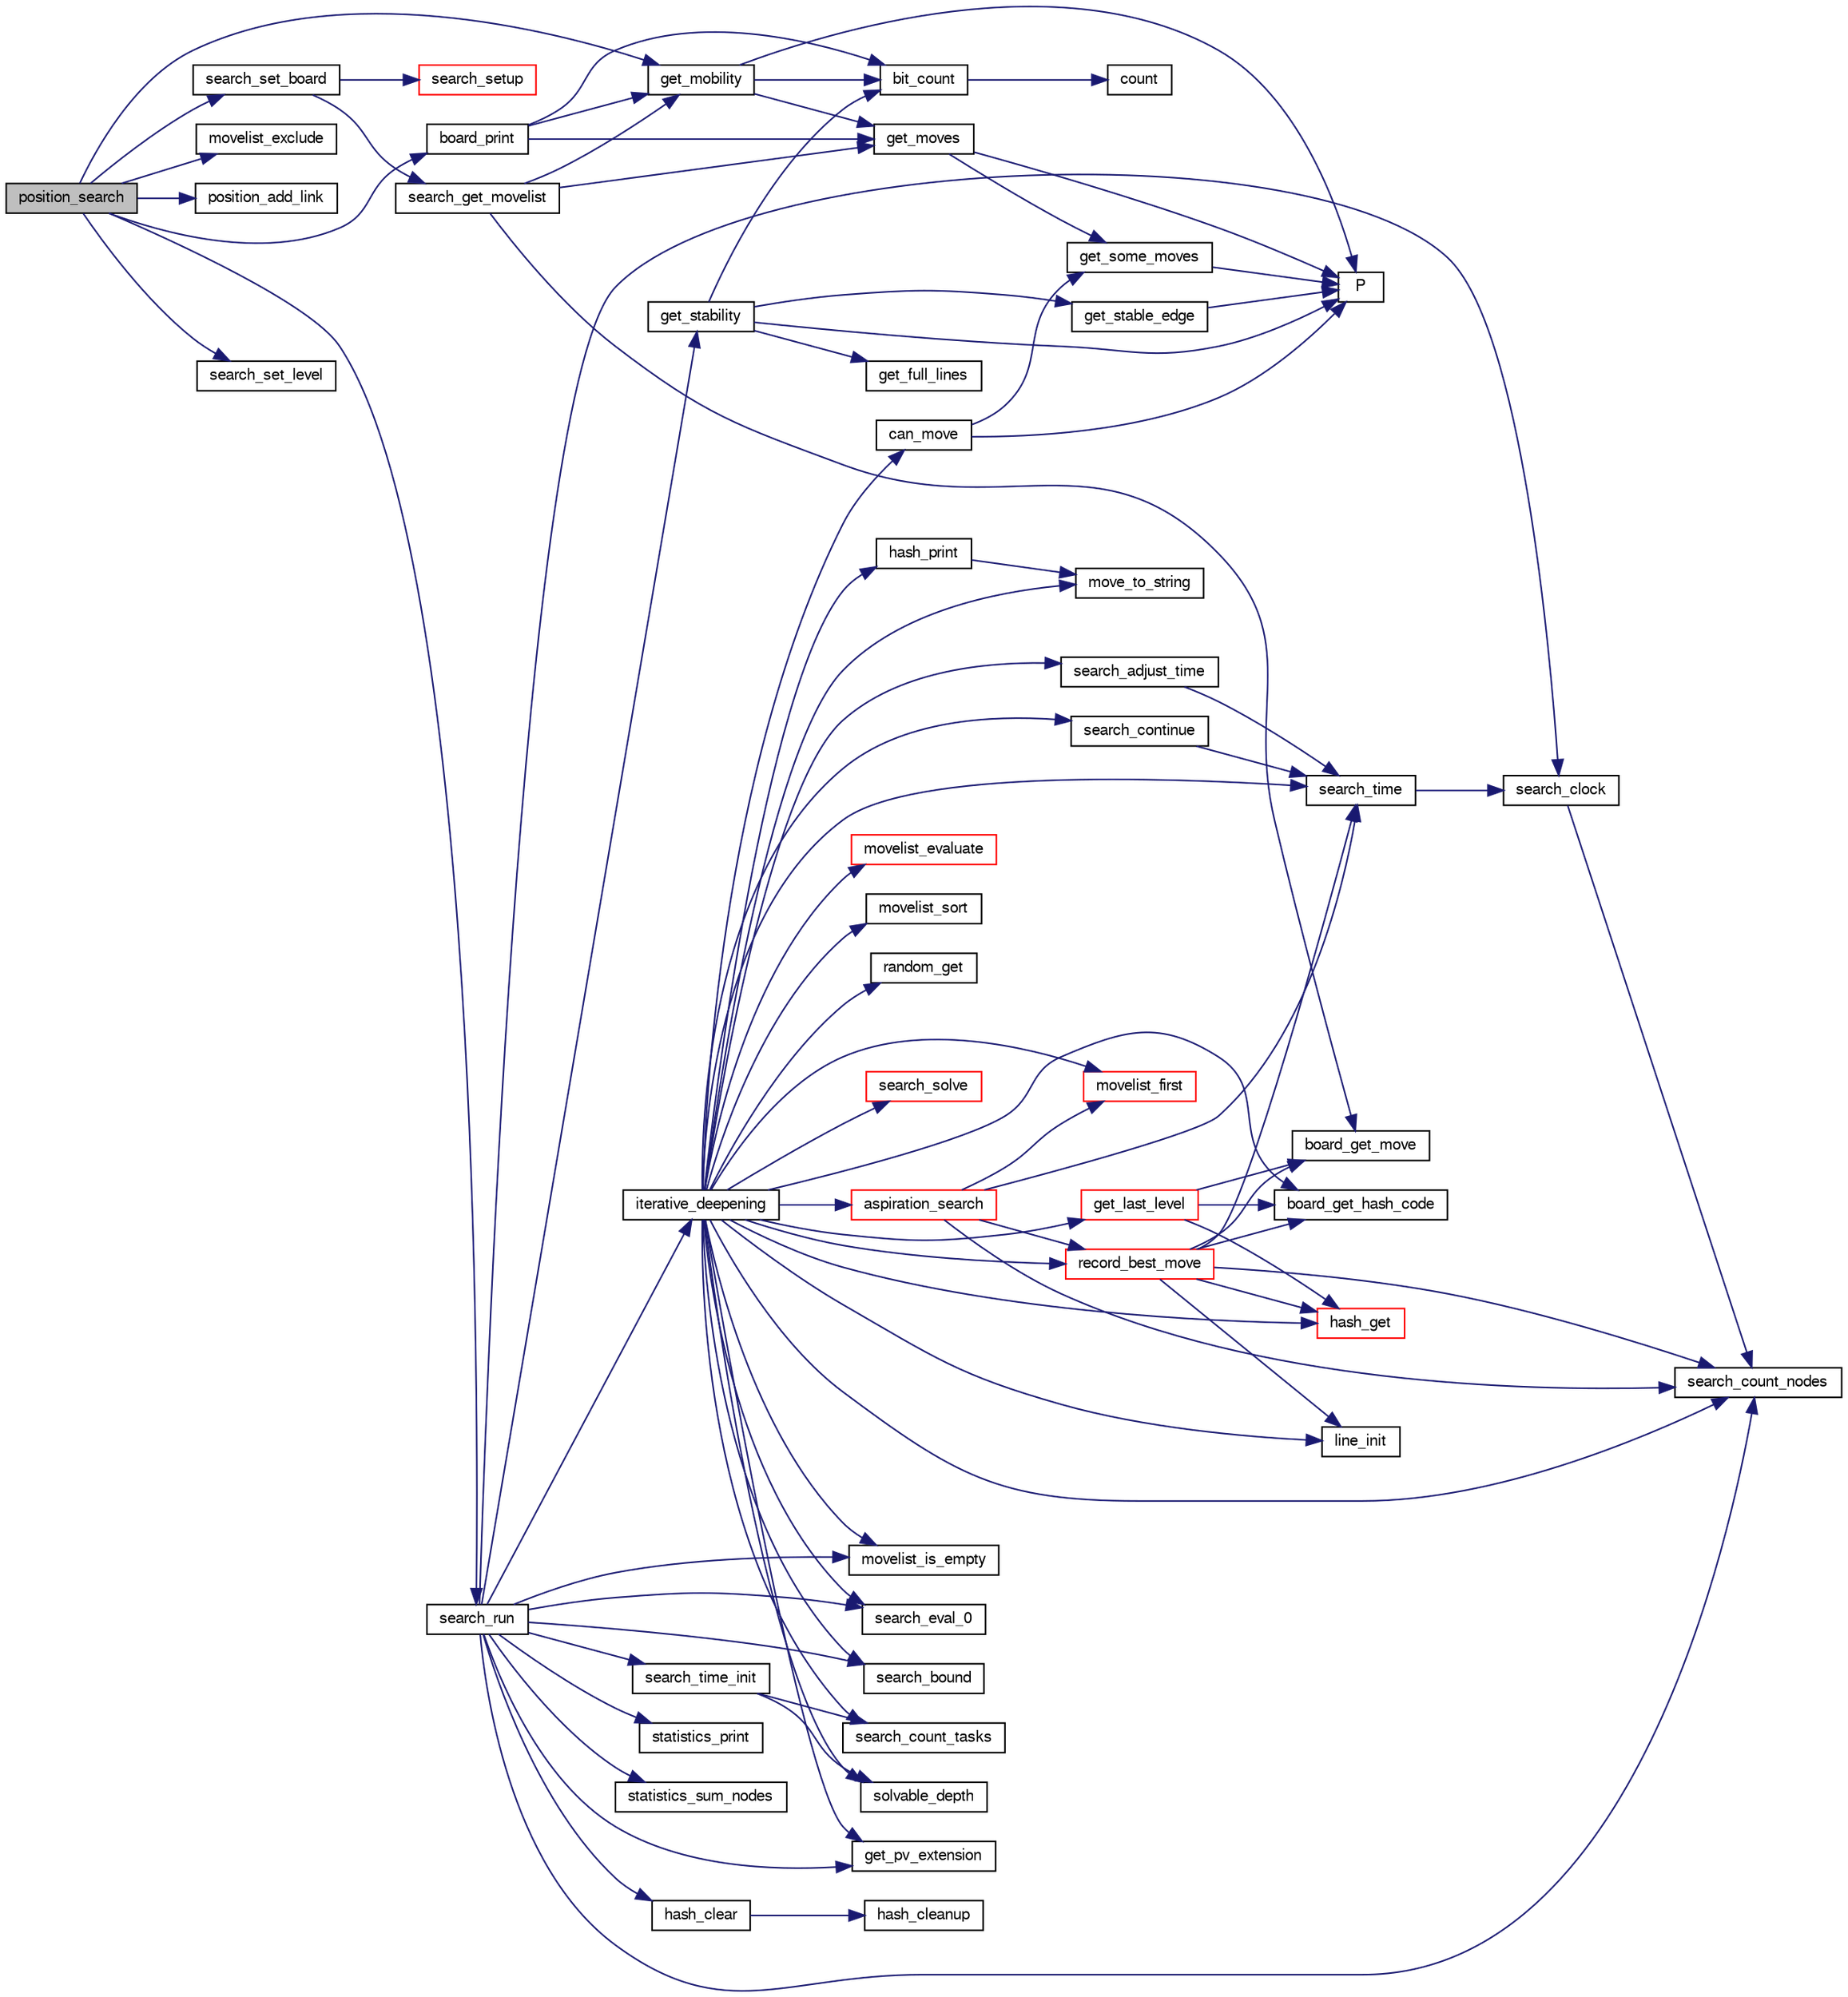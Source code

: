 digraph "position_search"
{
 // LATEX_PDF_SIZE
  bgcolor="transparent";
  edge [fontname="FreeSans",fontsize="10",labelfontname="FreeSans",labelfontsize="10"];
  node [fontname="FreeSans",fontsize="10",shape=record];
  rankdir="LR";
  Node1 [label="position_search",height=0.2,width=0.4,color="black", fillcolor="grey75", style="filled", fontcolor="black",tooltip="Evaluate a position."];
  Node1 -> Node2 [color="midnightblue",fontsize="10",style="solid",fontname="FreeSans"];
  Node2 [label="board_print",height=0.2,width=0.4,color="black",URL="$board_8c.html#a27ccb92684d9e7194eeb3bc34311ad55",tooltip="Print out the board."];
  Node2 -> Node3 [color="midnightblue",fontsize="10",style="solid",fontname="FreeSans"];
  Node3 [label="bit_count",height=0.2,width=0.4,color="black",URL="$bit_8c.html#a830fec0a90989da1f1900ff609b92167",tooltip="Count the number of bits set to one in an unsigned long long."];
  Node3 -> Node4 [color="midnightblue",fontsize="10",style="solid",fontname="FreeSans"];
  Node4 [label="count",height=0.2,width=0.4,color="black",URL="$generate__flip_8c.html#a1a1d6a2cdbded5c35040f6555e948770",tooltip=" "];
  Node2 -> Node5 [color="midnightblue",fontsize="10",style="solid",fontname="FreeSans"];
  Node5 [label="get_mobility",height=0.2,width=0.4,color="black",URL="$board_8c.html#a7509639c4e49c56fe83b3d978580ed42",tooltip="Count legal moves."];
  Node5 -> Node3 [color="midnightblue",fontsize="10",style="solid",fontname="FreeSans"];
  Node5 -> Node6 [color="midnightblue",fontsize="10",style="solid",fontname="FreeSans"];
  Node6 [label="get_moves",height=0.2,width=0.4,color="black",URL="$board_8c.html#a7610dc936a6aea22b3c5e162f722a7a1",tooltip="Get legal moves."];
  Node6 -> Node7 [color="midnightblue",fontsize="10",style="solid",fontname="FreeSans"];
  Node7 [label="get_some_moves",height=0.2,width=0.4,color="black",URL="$board_8c.html#a5db071e3e4d26a0b7d6425bb6333dd7f",tooltip="Get a part of the moves."];
  Node7 -> Node8 [color="midnightblue",fontsize="10",style="solid",fontname="FreeSans"];
  Node8 [label="P",height=0.2,width=0.4,color="black",URL="$generate__flip_8c.html#a11481f01e169aee1117c83a352c22222",tooltip=" "];
  Node6 -> Node8 [color="midnightblue",fontsize="10",style="solid",fontname="FreeSans"];
  Node5 -> Node8 [color="midnightblue",fontsize="10",style="solid",fontname="FreeSans"];
  Node2 -> Node6 [color="midnightblue",fontsize="10",style="solid",fontname="FreeSans"];
  Node1 -> Node5 [color="midnightblue",fontsize="10",style="solid",fontname="FreeSans"];
  Node1 -> Node9 [color="midnightblue",fontsize="10",style="solid",fontname="FreeSans"];
  Node9 [label="movelist_exclude",height=0.2,width=0.4,color="black",URL="$move_8c.html#aaca84d935896de10246179ca27982929",tooltip="Exclude a move."];
  Node1 -> Node10 [color="midnightblue",fontsize="10",style="solid",fontname="FreeSans"];
  Node10 [label="position_add_link",height=0.2,width=0.4,color="black",URL="$book_8c.html#a0eedc9affda50d2b2a9b1af30812a149",tooltip="Add a link to this position."];
  Node1 -> Node11 [color="midnightblue",fontsize="10",style="solid",fontname="FreeSans"];
  Node11 [label="search_run",height=0.2,width=0.4,color="black",URL="$root_8c.html#ae8b727693fc7a90e504bd8abec158c84",tooltip="Search the bestmove of a given board."];
  Node11 -> Node12 [color="midnightblue",fontsize="10",style="solid",fontname="FreeSans"];
  Node12 [label="get_pv_extension",height=0.2,width=0.4,color="black",URL="$search_8c.html#a7859966133ce35e30a9ffd76093ca1c7",tooltip="Compute the pv_extension."];
  Node11 -> Node13 [color="midnightblue",fontsize="10",style="solid",fontname="FreeSans"];
  Node13 [label="get_stability",height=0.2,width=0.4,color="black",URL="$board_8c.html#a60e2b7416c26d30fd43e091c954d43b8",tooltip="Estimate the stability."];
  Node13 -> Node3 [color="midnightblue",fontsize="10",style="solid",fontname="FreeSans"];
  Node13 -> Node14 [color="midnightblue",fontsize="10",style="solid",fontname="FreeSans"];
  Node14 [label="get_full_lines",height=0.2,width=0.4,color="black",URL="$board_8c.html#a95361f5ad60bdcee3139f74bf3f111b7",tooltip="Get full lines."];
  Node13 -> Node15 [color="midnightblue",fontsize="10",style="solid",fontname="FreeSans"];
  Node15 [label="get_stable_edge",height=0.2,width=0.4,color="black",URL="$board_8c.html#a2d71c0e083142ec8316c0df0b2e83e42",tooltip="Get stable edge."];
  Node15 -> Node8 [color="midnightblue",fontsize="10",style="solid",fontname="FreeSans"];
  Node13 -> Node8 [color="midnightblue",fontsize="10",style="solid",fontname="FreeSans"];
  Node11 -> Node16 [color="midnightblue",fontsize="10",style="solid",fontname="FreeSans"];
  Node16 [label="hash_clear",height=0.2,width=0.4,color="black",URL="$hash-lock-free_8c.html#a8e816e06f47bd2f37528bef5ae64cf8d",tooltip="Clear the hashtable."];
  Node16 -> Node17 [color="midnightblue",fontsize="10",style="solid",fontname="FreeSans"];
  Node17 [label="hash_cleanup",height=0.2,width=0.4,color="black",URL="$hash-lock-free_8c.html#aab69792f6f434c8466eca07c469850f1",tooltip="Clear the hashtable."];
  Node11 -> Node18 [color="midnightblue",fontsize="10",style="solid",fontname="FreeSans"];
  Node18 [label="iterative_deepening",height=0.2,width=0.4,color="black",URL="$root_8c.html#a0e77250a21e5f5d70917a5356c22f5f3",tooltip="Iterative deepening."];
  Node18 -> Node19 [color="midnightblue",fontsize="10",style="solid",fontname="FreeSans"];
  Node19 [label="aspiration_search",height=0.2,width=0.4,color="red",URL="$root_8c.html#ad7e7acc5e26be0248b45eff34678ee3b",tooltip="Aspiration window."];
  Node19 -> Node32 [color="midnightblue",fontsize="10",style="solid",fontname="FreeSans"];
  Node32 [label="movelist_first",height=0.2,width=0.4,color="red",URL="$move_8c.html#a344c538364b7077c15a57c8ec0c4a947",tooltip="Return the first move of the list."];
  Node19 -> Node71 [color="midnightblue",fontsize="10",style="solid",fontname="FreeSans"];
  Node71 [label="record_best_move",height=0.2,width=0.4,color="red",URL="$root_8c.html#ae557ecf41efe8b033969349603c765e2",tooltip="Record best move."];
  Node71 -> Node22 [color="midnightblue",fontsize="10",style="solid",fontname="FreeSans"];
  Node22 [label="board_get_hash_code",height=0.2,width=0.4,color="black",URL="$board_8c.html#a0e6cff6e714bcb714e2b9b2d7b9fbec6",tooltip="Compute a hash code."];
  Node71 -> Node23 [color="midnightblue",fontsize="10",style="solid",fontname="FreeSans"];
  Node23 [label="board_get_move",height=0.2,width=0.4,color="black",URL="$board_8c.html#a3b5748c109770fe228ea15b562c0f113",tooltip="Compute a move."];
  Node71 -> Node30 [color="midnightblue",fontsize="10",style="solid",fontname="FreeSans"];
  Node30 [label="hash_get",height=0.2,width=0.4,color="red",URL="$hash-lock-free_8c.html#a6f54ce833279fec9ac110dcce45565ad",tooltip="Find an hash table entry according to the evaluated board hash codes."];
  Node71 -> Node111 [color="midnightblue",fontsize="10",style="solid",fontname="FreeSans"];
  Node111 [label="line_init",height=0.2,width=0.4,color="black",URL="$move_8c.html#a833b8b36407a601e79b24179cbebbef8",tooltip="Initialize a sequence of moves."];
  Node71 -> Node115 [color="midnightblue",fontsize="10",style="solid",fontname="FreeSans"];
  Node115 [label="search_count_nodes",height=0.2,width=0.4,color="black",URL="$search_8c.html#a66fbe49d1b42845bef2a07d0219a525c",tooltip="Return the number of nodes searched."];
  Node71 -> Node116 [color="midnightblue",fontsize="10",style="solid",fontname="FreeSans"];
  Node116 [label="search_time",height=0.2,width=0.4,color="black",URL="$search_8c.html#afcdfa9c4ac42ff535885efeb671ffe8d",tooltip="Return the time spent by the search."];
  Node116 -> Node117 [color="midnightblue",fontsize="10",style="solid",fontname="FreeSans"];
  Node117 [label="search_clock",height=0.2,width=0.4,color="black",URL="$search_8c.html#a5710e38d5c67dd03d99307b442d00a63",tooltip="Return the time spent by the search."];
  Node117 -> Node115 [color="midnightblue",fontsize="10",style="solid",fontname="FreeSans"];
  Node19 -> Node115 [color="midnightblue",fontsize="10",style="solid",fontname="FreeSans"];
  Node19 -> Node116 [color="midnightblue",fontsize="10",style="solid",fontname="FreeSans"];
  Node18 -> Node22 [color="midnightblue",fontsize="10",style="solid",fontname="FreeSans"];
  Node18 -> Node25 [color="midnightblue",fontsize="10",style="solid",fontname="FreeSans"];
  Node25 [label="can_move",height=0.2,width=0.4,color="black",URL="$board_8c.html#ae1a532d6eaa0e55357d0f4b9cd659b88",tooltip="Check if a player can move."];
  Node25 -> Node7 [color="midnightblue",fontsize="10",style="solid",fontname="FreeSans"];
  Node25 -> Node8 [color="midnightblue",fontsize="10",style="solid",fontname="FreeSans"];
  Node18 -> Node153 [color="midnightblue",fontsize="10",style="solid",fontname="FreeSans"];
  Node153 [label="get_last_level",height=0.2,width=0.4,color="red",URL="$root_8c.html#a80faf8cf7370a25a3c903ba70ed1f99b",tooltip="Retrieve the last level of the search."];
  Node153 -> Node22 [color="midnightblue",fontsize="10",style="solid",fontname="FreeSans"];
  Node153 -> Node23 [color="midnightblue",fontsize="10",style="solid",fontname="FreeSans"];
  Node153 -> Node30 [color="midnightblue",fontsize="10",style="solid",fontname="FreeSans"];
  Node18 -> Node12 [color="midnightblue",fontsize="10",style="solid",fontname="FreeSans"];
  Node18 -> Node30 [color="midnightblue",fontsize="10",style="solid",fontname="FreeSans"];
  Node18 -> Node154 [color="midnightblue",fontsize="10",style="solid",fontname="FreeSans"];
  Node154 [label="hash_print",height=0.2,width=0.4,color="black",URL="$hash-lock-free_8c.html#ae6d68d5b1285c0f7e6ca01891be833b4",tooltip="print HashData content."];
  Node154 -> Node36 [color="midnightblue",fontsize="10",style="solid",fontname="FreeSans"];
  Node36 [label="move_to_string",height=0.2,width=0.4,color="black",URL="$move_8c.html#a5d61a3318dc80a3171250974a921055d",tooltip="Print out a move."];
  Node18 -> Node111 [color="midnightblue",fontsize="10",style="solid",fontname="FreeSans"];
  Node18 -> Node36 [color="midnightblue",fontsize="10",style="solid",fontname="FreeSans"];
  Node18 -> Node74 [color="midnightblue",fontsize="10",style="solid",fontname="FreeSans"];
  Node74 [label="movelist_evaluate",height=0.2,width=0.4,color="red",URL="$move_8c.html#a9b4b1c7be1b237198713f0355f60fe28",tooltip="Evaluate a list of move in order to sort it."];
  Node18 -> Node32 [color="midnightblue",fontsize="10",style="solid",fontname="FreeSans"];
  Node18 -> Node49 [color="midnightblue",fontsize="10",style="solid",fontname="FreeSans"];
  Node49 [label="movelist_is_empty",height=0.2,width=0.4,color="black",URL="$move_8c.html#a13dc373d7c20c99db5dfbc1b70e20d15",tooltip="Check if the list is empty."];
  Node18 -> Node50 [color="midnightblue",fontsize="10",style="solid",fontname="FreeSans"];
  Node50 [label="movelist_sort",height=0.2,width=0.4,color="black",URL="$move_8c.html#a38bfc9e186591a76e2b3c673075effd3",tooltip="Sort all moves."];
  Node18 -> Node155 [color="midnightblue",fontsize="10",style="solid",fontname="FreeSans"];
  Node155 [label="random_get",height=0.2,width=0.4,color="black",URL="$util_8c.html#a9787f9579ffe8e42bf7e4e8e179723ab",tooltip="Pseudo-random number generator."];
  Node18 -> Node71 [color="midnightblue",fontsize="10",style="solid",fontname="FreeSans"];
  Node18 -> Node139 [color="midnightblue",fontsize="10",style="solid",fontname="FreeSans"];
  Node139 [label="search_adjust_time",height=0.2,width=0.4,color="black",URL="$search_8c.html#a7efa994089b97a5515654b48a8040238",tooltip="Give more time."];
  Node139 -> Node116 [color="midnightblue",fontsize="10",style="solid",fontname="FreeSans"];
  Node18 -> Node148 [color="midnightblue",fontsize="10",style="solid",fontname="FreeSans"];
  Node148 [label="search_bound",height=0.2,width=0.4,color="black",URL="$root_8c.html#abd96ac683822561d0ca3e2981a6585da",tooltip="bound root scores according to stable squares"];
  Node18 -> Node156 [color="midnightblue",fontsize="10",style="solid",fontname="FreeSans"];
  Node156 [label="search_continue",height=0.2,width=0.4,color="black",URL="$search_8c.html#a2c91b5abee04b148c48668cf0c2ef24f",tooltip="Check if it can iterate more..."];
  Node156 -> Node116 [color="midnightblue",fontsize="10",style="solid",fontname="FreeSans"];
  Node18 -> Node115 [color="midnightblue",fontsize="10",style="solid",fontname="FreeSans"];
  Node18 -> Node157 [color="midnightblue",fontsize="10",style="solid",fontname="FreeSans"];
  Node157 [label="search_count_tasks",height=0.2,width=0.4,color="black",URL="$search_8c.html#abd4fe1079f4e08e92ebc3ebf3281654f",tooltip="Count the number of tasks used in parallel search."];
  Node18 -> Node84 [color="midnightblue",fontsize="10",style="solid",fontname="FreeSans"];
  Node84 [label="search_eval_0",height=0.2,width=0.4,color="black",URL="$midgame_8c.html#a35172421197c3d988a7ea86009a777c9",tooltip="evaluate a midgame position with the evaluation function."];
  Node18 -> Node96 [color="midnightblue",fontsize="10",style="solid",fontname="FreeSans"];
  Node96 [label="search_solve",height=0.2,width=0.4,color="red",URL="$endgame_8c.html#a94a89fc327a63ea97d5e30c7c981a2aa",tooltip="Get the final score."];
  Node18 -> Node116 [color="midnightblue",fontsize="10",style="solid",fontname="FreeSans"];
  Node18 -> Node158 [color="midnightblue",fontsize="10",style="solid",fontname="FreeSans"];
  Node158 [label="solvable_depth",height=0.2,width=0.4,color="black",URL="$search_8c.html#aa17dda6648796a36ac6b8dcf827586a9",tooltip="Compute the deepest level that can be solved given a limited time..."];
  Node11 -> Node49 [color="midnightblue",fontsize="10",style="solid",fontname="FreeSans"];
  Node11 -> Node148 [color="midnightblue",fontsize="10",style="solid",fontname="FreeSans"];
  Node11 -> Node117 [color="midnightblue",fontsize="10",style="solid",fontname="FreeSans"];
  Node11 -> Node115 [color="midnightblue",fontsize="10",style="solid",fontname="FreeSans"];
  Node11 -> Node84 [color="midnightblue",fontsize="10",style="solid",fontname="FreeSans"];
  Node11 -> Node159 [color="midnightblue",fontsize="10",style="solid",fontname="FreeSans"];
  Node159 [label="search_time_init",height=0.2,width=0.4,color="black",URL="$search_8c.html#a0338bb851c866a94b8451004068fa394",tooltip="Initialize the alloted time."];
  Node159 -> Node157 [color="midnightblue",fontsize="10",style="solid",fontname="FreeSans"];
  Node159 -> Node158 [color="midnightblue",fontsize="10",style="solid",fontname="FreeSans"];
  Node11 -> Node160 [color="midnightblue",fontsize="10",style="solid",fontname="FreeSans"];
  Node160 [label="statistics_print",height=0.2,width=0.4,color="black",URL="$stats_8c.html#af15b5cd7664fb5e595189ba085486f45",tooltip="Print statistics."];
  Node11 -> Node161 [color="midnightblue",fontsize="10",style="solid",fontname="FreeSans"];
  Node161 [label="statistics_sum_nodes",height=0.2,width=0.4,color="black",URL="$stats_8c.html#a47fa8a262b1bbac35e09be17c9edda25",tooltip="Cumulate node counts from the last search."];
  Node1 -> Node162 [color="midnightblue",fontsize="10",style="solid",fontname="FreeSans"];
  Node162 [label="search_set_board",height=0.2,width=0.4,color="black",URL="$search_8c.html#a99ecde00b1e5da1b9366b69ec1971568",tooltip="Set the board to analyze."];
  Node162 -> Node107 [color="midnightblue",fontsize="10",style="solid",fontname="FreeSans"];
  Node107 [label="search_get_movelist",height=0.2,width=0.4,color="black",URL="$search_8c.html#a507955218cafd96b85d29981f3ea6f8d",tooltip="Get a list of legal moves."];
  Node107 -> Node23 [color="midnightblue",fontsize="10",style="solid",fontname="FreeSans"];
  Node107 -> Node5 [color="midnightblue",fontsize="10",style="solid",fontname="FreeSans"];
  Node107 -> Node6 [color="midnightblue",fontsize="10",style="solid",fontname="FreeSans"];
  Node162 -> Node63 [color="midnightblue",fontsize="10",style="solid",fontname="FreeSans"];
  Node63 [label="search_setup",height=0.2,width=0.4,color="red",URL="$search_8c.html#ad93ea95428d09b19c1491ee9378ad2b3",tooltip="Set up various structure once the board has been set."];
  Node1 -> Node163 [color="midnightblue",fontsize="10",style="solid",fontname="FreeSans"];
  Node163 [label="search_set_level",height=0.2,width=0.4,color="black",URL="$search_8c.html#a06bb5a695032b0cc1d8e8ca51e231ad7",tooltip="Set the search level."];
}
